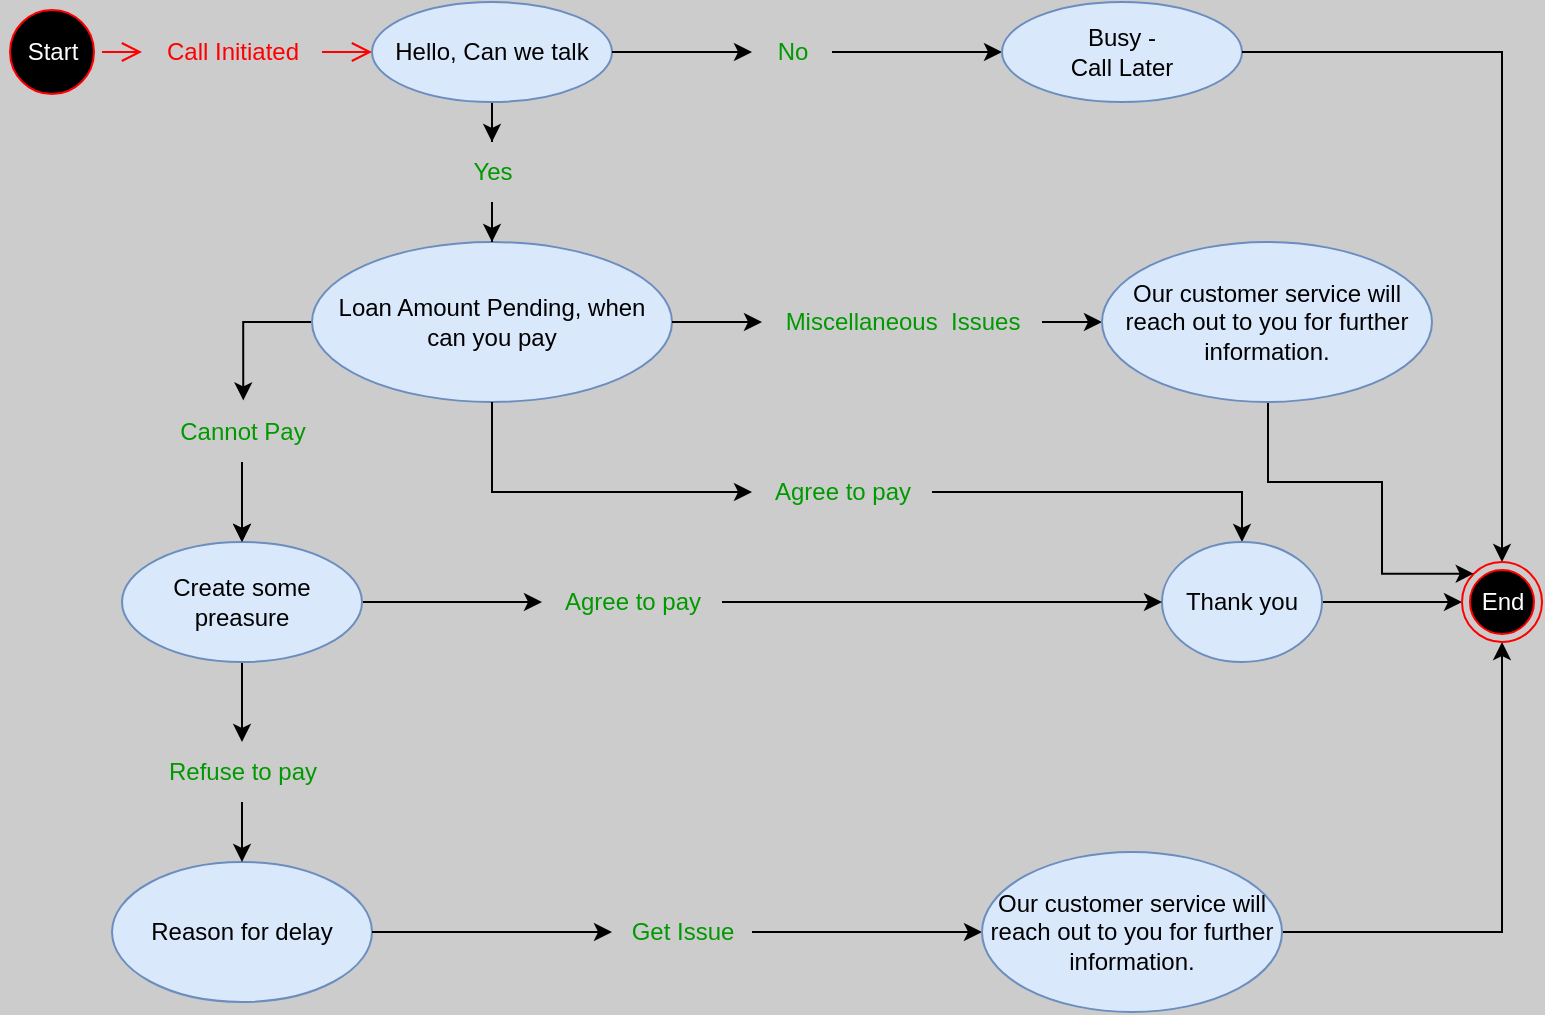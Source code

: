 <mxfile version="21.3.4" type="github">
  <diagram name="Page-1" id="_XSU-ZiaZUm6kHqfMgjd">
    <mxGraphModel dx="952" dy="529" grid="1" gridSize="10" guides="1" tooltips="1" connect="1" arrows="1" fold="1" page="1" pageScale="1" pageWidth="850" pageHeight="1100" background="#CCCCCC" math="0" shadow="0">
      <root>
        <mxCell id="0" />
        <mxCell id="1" parent="0" />
        <mxCell id="KZPDHs1THXpY1xrSXdAi-29" value="" style="edgeStyle=orthogonalEdgeStyle;rounded=0;orthogonalLoop=1;jettySize=auto;html=1;" edge="1" parent="1" source="8jqBPqb6njljP35rpJpu-5" target="KZPDHs1THXpY1xrSXdAi-14">
          <mxGeometry relative="1" as="geometry" />
        </mxCell>
        <mxCell id="8jqBPqb6njljP35rpJpu-5" value="Hello, Can we talk" style="ellipse;whiteSpace=wrap;html=1;rounded=1;fillColor=#dae8fc;strokeColor=#6c8ebf;" parent="1" vertex="1">
          <mxGeometry x="235" y="40" width="120" height="50" as="geometry" />
        </mxCell>
        <mxCell id="8jqBPqb6njljP35rpJpu-12" value="" style="edgeStyle=orthogonalEdgeStyle;rounded=0;orthogonalLoop=1;jettySize=auto;html=1;exitX=1;exitY=0.5;exitDx=0;exitDy=0;" parent="1" source="8jqBPqb6njljP35rpJpu-15" target="8jqBPqb6njljP35rpJpu-11" edge="1">
          <mxGeometry relative="1" as="geometry">
            <Array as="points">
              <mxPoint x="490" y="65" />
              <mxPoint x="490" y="65" />
            </Array>
            <mxPoint x="440" y="130" as="sourcePoint" />
          </mxGeometry>
        </mxCell>
        <mxCell id="8jqBPqb6njljP35rpJpu-11" value="Busy - &lt;br&gt;Call Later" style="ellipse;whiteSpace=wrap;html=1;rounded=1;fillColor=#dae8fc;strokeColor=#6c8ebf;" parent="1" vertex="1">
          <mxGeometry x="550" y="40" width="120" height="50" as="geometry" />
        </mxCell>
        <mxCell id="KZPDHs1THXpY1xrSXdAi-17" style="edgeStyle=orthogonalEdgeStyle;rounded=0;orthogonalLoop=1;jettySize=auto;html=1;exitX=0.5;exitY=1;exitDx=0;exitDy=0;entryX=0.5;entryY=0;entryDx=0;entryDy=0;" edge="1" parent="1" source="KZPDHs1THXpY1xrSXdAi-13" target="8jqBPqb6njljP35rpJpu-20">
          <mxGeometry relative="1" as="geometry" />
        </mxCell>
        <mxCell id="KZPDHs1THXpY1xrSXdAi-20" style="edgeStyle=orthogonalEdgeStyle;rounded=0;orthogonalLoop=1;jettySize=auto;html=1;exitX=0;exitY=0.5;exitDx=0;exitDy=0;entryX=0.507;entryY=-0.027;entryDx=0;entryDy=0;entryPerimeter=0;" edge="1" parent="1" source="8jqBPqb6njljP35rpJpu-13" target="KZPDHs1THXpY1xrSXdAi-13">
          <mxGeometry relative="1" as="geometry">
            <Array as="points">
              <mxPoint x="171" y="200" />
            </Array>
          </mxGeometry>
        </mxCell>
        <mxCell id="KZPDHs1THXpY1xrSXdAi-34" value="" style="edgeStyle=orthogonalEdgeStyle;rounded=0;orthogonalLoop=1;jettySize=auto;html=1;" edge="1" parent="1" source="KZPDHs1THXpY1xrSXdAi-36" target="KZPDHs1THXpY1xrSXdAi-33">
          <mxGeometry relative="1" as="geometry" />
        </mxCell>
        <mxCell id="8jqBPqb6njljP35rpJpu-13" value="Loan Amount Pending, when &lt;br&gt;can you pay" style="ellipse;whiteSpace=wrap;html=1;rounded=1;fillColor=#dae8fc;strokeColor=#6c8ebf;" parent="1" vertex="1">
          <mxGeometry x="205" y="160" width="180" height="80" as="geometry" />
        </mxCell>
        <mxCell id="8jqBPqb6njljP35rpJpu-24" value="" style="edgeStyle=orthogonalEdgeStyle;rounded=0;orthogonalLoop=1;jettySize=auto;html=1;" parent="1" source="KZPDHs1THXpY1xrSXdAi-12" target="8jqBPqb6njljP35rpJpu-23" edge="1">
          <mxGeometry relative="1" as="geometry">
            <mxPoint x="440" y="280" as="sourcePoint" />
          </mxGeometry>
        </mxCell>
        <mxCell id="KZPDHs1THXpY1xrSXdAi-22" value="" style="edgeStyle=orthogonalEdgeStyle;rounded=0;orthogonalLoop=1;jettySize=auto;html=1;" edge="1" parent="1" source="8jqBPqb6njljP35rpJpu-20" target="KZPDHs1THXpY1xrSXdAi-10">
          <mxGeometry relative="1" as="geometry" />
        </mxCell>
        <mxCell id="KZPDHs1THXpY1xrSXdAi-26" value="" style="edgeStyle=orthogonalEdgeStyle;rounded=0;orthogonalLoop=1;jettySize=auto;html=1;" edge="1" parent="1" source="8jqBPqb6njljP35rpJpu-20" target="KZPDHs1THXpY1xrSXdAi-11">
          <mxGeometry relative="1" as="geometry" />
        </mxCell>
        <mxCell id="8jqBPqb6njljP35rpJpu-20" value="Create some preasure" style="ellipse;whiteSpace=wrap;html=1;rounded=1;fillColor=#dae8fc;strokeColor=#6c8ebf;" parent="1" vertex="1">
          <mxGeometry x="110" y="310" width="120" height="60" as="geometry" />
        </mxCell>
        <mxCell id="8jqBPqb6njljP35rpJpu-32" value="" style="edgeStyle=orthogonalEdgeStyle;rounded=0;orthogonalLoop=1;jettySize=auto;html=1;entryX=0;entryY=0.5;entryDx=0;entryDy=0;" parent="1" source="8jqBPqb6njljP35rpJpu-23" target="KZPDHs1THXpY1xrSXdAi-1" edge="1">
          <mxGeometry relative="1" as="geometry">
            <mxPoint x="760" y="280" as="targetPoint" />
          </mxGeometry>
        </mxCell>
        <mxCell id="8jqBPqb6njljP35rpJpu-23" value="Thank you" style="ellipse;whiteSpace=wrap;html=1;rounded=1;fillColor=#dae8fc;strokeColor=#6c8ebf;" parent="1" vertex="1">
          <mxGeometry x="630" y="310" width="80" height="60" as="geometry" />
        </mxCell>
        <mxCell id="8jqBPqb6njljP35rpJpu-36" style="edgeStyle=orthogonalEdgeStyle;rounded=0;orthogonalLoop=1;jettySize=auto;html=1;entryX=0;entryY=0.5;entryDx=0;entryDy=0;exitX=1;exitY=0.5;exitDx=0;exitDy=0;" parent="1" source="KZPDHs1THXpY1xrSXdAi-11" target="8jqBPqb6njljP35rpJpu-23" edge="1">
          <mxGeometry relative="1" as="geometry">
            <mxPoint x="240" y="420" as="targetPoint" />
            <mxPoint x="190" y="420" as="sourcePoint" />
            <Array as="points">
              <mxPoint x="420" y="340" />
            </Array>
          </mxGeometry>
        </mxCell>
        <mxCell id="KZPDHs1THXpY1xrSXdAi-24" style="edgeStyle=orthogonalEdgeStyle;rounded=0;orthogonalLoop=1;jettySize=auto;html=1;exitX=1;exitY=0.5;exitDx=0;exitDy=0;" edge="1" parent="1" source="KZPDHs1THXpY1xrSXdAi-9" target="8jqBPqb6njljP35rpJpu-44">
          <mxGeometry relative="1" as="geometry" />
        </mxCell>
        <mxCell id="8jqBPqb6njljP35rpJpu-38" value="Reason for delay" style="ellipse;whiteSpace=wrap;html=1;rounded=1;fillColor=#dae8fc;strokeColor=#6c8ebf;" parent="1" vertex="1">
          <mxGeometry x="105" y="470" width="130" height="70" as="geometry" />
        </mxCell>
        <mxCell id="8jqBPqb6njljP35rpJpu-53" style="edgeStyle=orthogonalEdgeStyle;rounded=0;orthogonalLoop=1;jettySize=auto;html=1;entryX=0.5;entryY=1;entryDx=0;entryDy=0;" parent="1" source="8jqBPqb6njljP35rpJpu-44" target="KZPDHs1THXpY1xrSXdAi-1" edge="1">
          <mxGeometry relative="1" as="geometry">
            <mxPoint x="800" y="320" as="targetPoint" />
          </mxGeometry>
        </mxCell>
        <mxCell id="8jqBPqb6njljP35rpJpu-44" value="Our customer service will reach out to you for further information." style="ellipse;whiteSpace=wrap;html=1;rounded=1;fillColor=#dae8fc;strokeColor=#6c8ebf;" parent="1" vertex="1">
          <mxGeometry x="540" y="465" width="150" height="80" as="geometry" />
        </mxCell>
        <mxCell id="8jqBPqb6njljP35rpJpu-51" value="" style="edgeStyle=orthogonalEdgeStyle;rounded=0;orthogonalLoop=1;jettySize=auto;html=1;entryX=0.5;entryY=0;entryDx=0;entryDy=0;" parent="1" source="8jqBPqb6njljP35rpJpu-11" edge="1" target="KZPDHs1THXpY1xrSXdAi-1">
          <mxGeometry relative="1" as="geometry">
            <mxPoint x="670" y="65" as="sourcePoint" />
            <mxPoint x="800" y="250" as="targetPoint" />
          </mxGeometry>
        </mxCell>
        <mxCell id="KZPDHs1THXpY1xrSXdAi-1" value="End" style="ellipse;html=1;shape=endState;fillColor=#000000;strokeColor=#ff0000;fontColor=#FFFFFF;" vertex="1" parent="1">
          <mxGeometry x="780" y="320" width="40" height="40" as="geometry" />
        </mxCell>
        <mxCell id="KZPDHs1THXpY1xrSXdAi-4" value="Start" style="ellipse;html=1;shape=startState;fillColor=#000000;strokeColor=#ff0000;fontColor=#FFFFFF;" vertex="1" parent="1">
          <mxGeometry x="50" y="40" width="50" height="50" as="geometry" />
        </mxCell>
        <mxCell id="KZPDHs1THXpY1xrSXdAi-5" value="" style="edgeStyle=orthogonalEdgeStyle;html=1;verticalAlign=bottom;endArrow=open;endSize=8;strokeColor=#ff0000;rounded=0;entryX=0;entryY=0.5;entryDx=0;entryDy=0;" edge="1" source="KZPDHs1THXpY1xrSXdAi-6" parent="1" target="8jqBPqb6njljP35rpJpu-5">
          <mxGeometry relative="1" as="geometry">
            <mxPoint x="200" y="70" as="targetPoint" />
          </mxGeometry>
        </mxCell>
        <mxCell id="KZPDHs1THXpY1xrSXdAi-23" value="" style="edgeStyle=orthogonalEdgeStyle;rounded=0;orthogonalLoop=1;jettySize=auto;html=1;" edge="1" parent="1" source="KZPDHs1THXpY1xrSXdAi-10" target="8jqBPqb6njljP35rpJpu-38">
          <mxGeometry relative="1" as="geometry" />
        </mxCell>
        <mxCell id="KZPDHs1THXpY1xrSXdAi-10" value="Refuse to pay" style="text;align=center;verticalAlign=middle;resizable=0;points=[];autosize=1;strokeColor=none;fillColor=none;fontColor=#009900;labelBackgroundColor=none;labelBorderColor=none;html=1;" vertex="1" parent="1">
          <mxGeometry x="120" y="410" width="100" height="30" as="geometry" />
        </mxCell>
        <mxCell id="KZPDHs1THXpY1xrSXdAi-11" value="Agree to pay" style="text;align=center;verticalAlign=middle;resizable=0;points=[];autosize=1;strokeColor=none;fillColor=none;fontColor=#009900;labelBackgroundColor=none;labelBorderColor=none;html=1;" vertex="1" parent="1">
          <mxGeometry x="320" y="325" width="90" height="30" as="geometry" />
        </mxCell>
        <mxCell id="KZPDHs1THXpY1xrSXdAi-21" value="" style="edgeStyle=orthogonalEdgeStyle;rounded=0;orthogonalLoop=1;jettySize=auto;html=1;" edge="1" parent="1" source="KZPDHs1THXpY1xrSXdAi-13" target="8jqBPqb6njljP35rpJpu-20">
          <mxGeometry relative="1" as="geometry">
            <Array as="points">
              <mxPoint x="170" y="280" />
              <mxPoint x="170" y="280" />
            </Array>
          </mxGeometry>
        </mxCell>
        <mxCell id="KZPDHs1THXpY1xrSXdAi-13" value="Cannot Pay" style="text;align=center;verticalAlign=middle;resizable=0;points=[];autosize=1;strokeColor=none;fillColor=none;fontColor=#009900;labelBackgroundColor=none;labelBorderColor=none;html=1;" vertex="1" parent="1">
          <mxGeometry x="125" y="240" width="90" height="30" as="geometry" />
        </mxCell>
        <mxCell id="KZPDHs1THXpY1xrSXdAi-25" value="" style="edgeStyle=orthogonalEdgeStyle;rounded=0;orthogonalLoop=1;jettySize=auto;html=1;exitX=1;exitY=0.5;exitDx=0;exitDy=0;" edge="1" parent="1" source="8jqBPqb6njljP35rpJpu-38" target="KZPDHs1THXpY1xrSXdAi-9">
          <mxGeometry relative="1" as="geometry">
            <mxPoint x="235" y="505" as="sourcePoint" />
            <mxPoint x="540" y="505" as="targetPoint" />
          </mxGeometry>
        </mxCell>
        <mxCell id="KZPDHs1THXpY1xrSXdAi-9" value="Get Issue" style="text;align=center;verticalAlign=middle;resizable=0;points=[];autosize=1;strokeColor=none;fillColor=none;fontColor=#009900;labelBackgroundColor=none;labelBorderColor=none;html=1;" vertex="1" parent="1">
          <mxGeometry x="355" y="490" width="70" height="30" as="geometry" />
        </mxCell>
        <mxCell id="KZPDHs1THXpY1xrSXdAi-27" value="" style="edgeStyle=orthogonalEdgeStyle;rounded=0;orthogonalLoop=1;jettySize=auto;html=1;exitX=0.5;exitY=1;exitDx=0;exitDy=0;" edge="1" parent="1" source="8jqBPqb6njljP35rpJpu-13" target="KZPDHs1THXpY1xrSXdAi-12">
          <mxGeometry relative="1" as="geometry">
            <mxPoint x="385" y="180" as="sourcePoint" />
            <mxPoint x="670" y="310" as="targetPoint" />
            <Array as="points">
              <mxPoint x="295" y="285" />
            </Array>
          </mxGeometry>
        </mxCell>
        <mxCell id="KZPDHs1THXpY1xrSXdAi-12" value="Agree to pay" style="text;align=center;verticalAlign=middle;resizable=0;points=[];autosize=1;strokeColor=none;fillColor=none;fontColor=#009900;labelBackgroundColor=none;labelBorderColor=none;html=1;" vertex="1" parent="1">
          <mxGeometry x="425" y="270" width="90" height="30" as="geometry" />
        </mxCell>
        <mxCell id="KZPDHs1THXpY1xrSXdAi-30" value="" style="edgeStyle=orthogonalEdgeStyle;rounded=0;orthogonalLoop=1;jettySize=auto;html=1;" edge="1" parent="1" source="KZPDHs1THXpY1xrSXdAi-14" target="8jqBPqb6njljP35rpJpu-13">
          <mxGeometry relative="1" as="geometry" />
        </mxCell>
        <mxCell id="KZPDHs1THXpY1xrSXdAi-14" value="Yes" style="text;align=center;verticalAlign=middle;resizable=0;points=[];autosize=1;strokeColor=none;fillColor=none;fontColor=#009900;labelBackgroundColor=none;labelBorderColor=none;html=1;" vertex="1" parent="1">
          <mxGeometry x="275" y="110" width="40" height="30" as="geometry" />
        </mxCell>
        <mxCell id="KZPDHs1THXpY1xrSXdAi-31" value="" style="edgeStyle=orthogonalEdgeStyle;rounded=0;orthogonalLoop=1;jettySize=auto;html=1;exitX=1;exitY=0.5;exitDx=0;exitDy=0;" edge="1" parent="1" source="8jqBPqb6njljP35rpJpu-5" target="8jqBPqb6njljP35rpJpu-15">
          <mxGeometry relative="1" as="geometry">
            <Array as="points" />
            <mxPoint x="355" y="65" as="sourcePoint" />
            <mxPoint x="550" y="65" as="targetPoint" />
          </mxGeometry>
        </mxCell>
        <mxCell id="8jqBPqb6njljP35rpJpu-15" value="No" style="text;align=center;verticalAlign=middle;resizable=0;points=[];autosize=1;strokeColor=none;fillColor=none;fontColor=#009900;labelBackgroundColor=none;labelBorderColor=none;html=1;" parent="1" vertex="1">
          <mxGeometry x="425" y="50" width="40" height="30" as="geometry" />
        </mxCell>
        <mxCell id="KZPDHs1THXpY1xrSXdAi-32" value="" style="edgeStyle=orthogonalEdgeStyle;html=1;verticalAlign=bottom;endArrow=open;endSize=8;strokeColor=#ff0000;rounded=0;entryX=0;entryY=0.5;entryDx=0;entryDy=0;" edge="1" parent="1" source="KZPDHs1THXpY1xrSXdAi-4" target="KZPDHs1THXpY1xrSXdAi-6">
          <mxGeometry relative="1" as="geometry">
            <mxPoint x="235" y="65" as="targetPoint" />
            <mxPoint x="100" y="65" as="sourcePoint" />
          </mxGeometry>
        </mxCell>
        <mxCell id="KZPDHs1THXpY1xrSXdAi-6" value="Call Initiated" style="text;html=1;align=center;verticalAlign=middle;resizable=0;points=[];autosize=1;strokeColor=none;fillColor=none;fontColor=#ff0000;" vertex="1" parent="1">
          <mxGeometry x="120" y="50" width="90" height="30" as="geometry" />
        </mxCell>
        <mxCell id="KZPDHs1THXpY1xrSXdAi-38" style="edgeStyle=orthogonalEdgeStyle;rounded=0;orthogonalLoop=1;jettySize=auto;html=1;entryX=0;entryY=0;entryDx=0;entryDy=0;exitX=1;exitY=1;exitDx=0;exitDy=0;" edge="1" parent="1" source="KZPDHs1THXpY1xrSXdAi-33" target="KZPDHs1THXpY1xrSXdAi-1">
          <mxGeometry relative="1" as="geometry">
            <mxPoint x="760" y="280" as="sourcePoint" />
            <Array as="points">
              <mxPoint x="683" y="228" />
              <mxPoint x="683" y="280" />
              <mxPoint x="740" y="280" />
              <mxPoint x="740" y="326" />
            </Array>
          </mxGeometry>
        </mxCell>
        <mxCell id="KZPDHs1THXpY1xrSXdAi-33" value="Our customer service will reach out to you for further information." style="ellipse;whiteSpace=wrap;html=1;fillColor=#dae8fc;strokeColor=#6c8ebf;rounded=1;" vertex="1" parent="1">
          <mxGeometry x="600" y="160" width="165" height="80" as="geometry" />
        </mxCell>
        <mxCell id="KZPDHs1THXpY1xrSXdAi-37" value="" style="edgeStyle=orthogonalEdgeStyle;rounded=0;orthogonalLoop=1;jettySize=auto;html=1;" edge="1" parent="1" source="8jqBPqb6njljP35rpJpu-13" target="KZPDHs1THXpY1xrSXdAi-36">
          <mxGeometry relative="1" as="geometry">
            <mxPoint x="385" y="200" as="sourcePoint" />
            <mxPoint x="515" y="200" as="targetPoint" />
          </mxGeometry>
        </mxCell>
        <mxCell id="KZPDHs1THXpY1xrSXdAi-36" value="Miscellaneous&amp;nbsp;&amp;nbsp;Issues" style="text;align=center;verticalAlign=middle;resizable=0;points=[];autosize=1;strokeColor=none;fillColor=none;fontColor=#009900;labelBackgroundColor=none;labelBorderColor=none;html=1;" vertex="1" parent="1">
          <mxGeometry x="430" y="185" width="140" height="30" as="geometry" />
        </mxCell>
      </root>
    </mxGraphModel>
  </diagram>
</mxfile>
